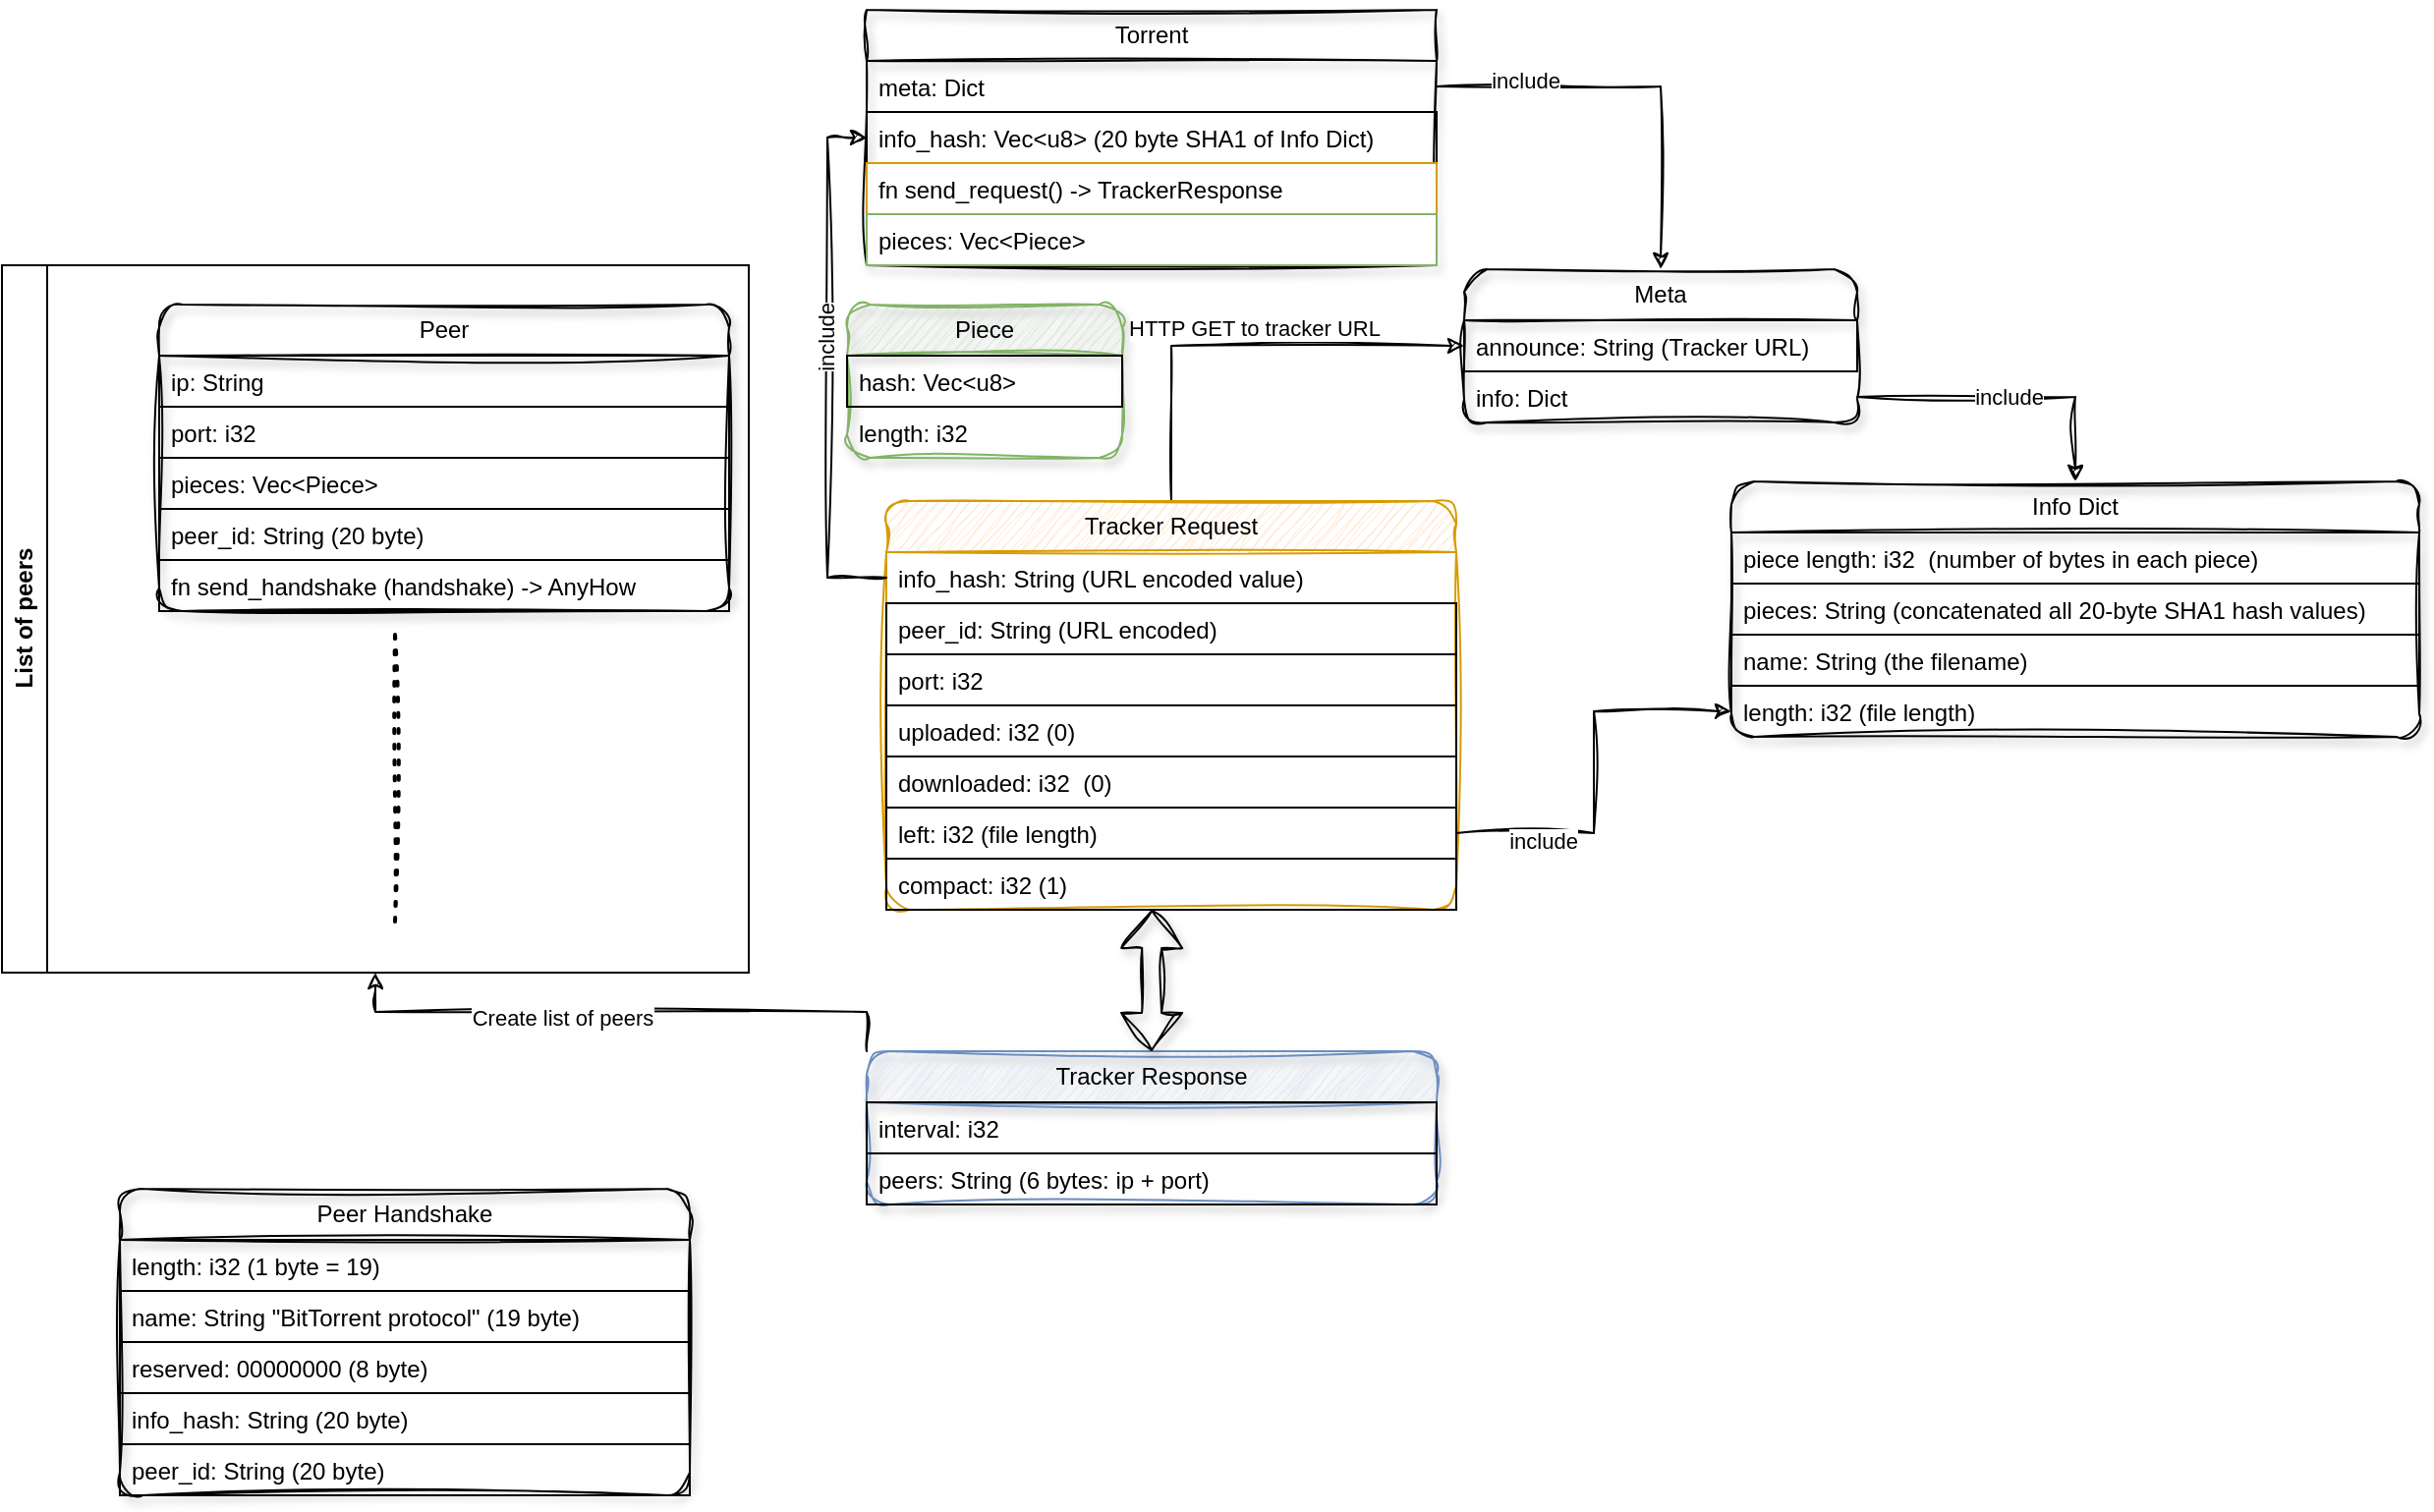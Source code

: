 <mxfile version="22.1.11" type="github">
  <diagram name="Page-1" id="eKjKgYixJi5TDtqVLOn3">
    <mxGraphModel dx="1781" dy="647" grid="1" gridSize="10" guides="1" tooltips="1" connect="1" arrows="1" fold="1" page="1" pageScale="1" pageWidth="827" pageHeight="1169" math="0" shadow="0">
      <root>
        <mxCell id="0" />
        <mxCell id="1" parent="0" />
        <mxCell id="oLRO9ITSkGWr4g-rrFDi-9" value="Meta" style="swimlane;fontStyle=0;childLayout=stackLayout;horizontal=1;startSize=26;fillColor=none;horizontalStack=0;resizeParent=1;resizeParentMax=0;resizeLast=0;collapsible=1;marginBottom=0;whiteSpace=wrap;html=1;sketch=1;curveFitting=1;jiggle=2;shadow=1;rounded=1;" vertex="1" parent="1">
          <mxGeometry x="314" y="192" width="200" height="78" as="geometry" />
        </mxCell>
        <mxCell id="oLRO9ITSkGWr4g-rrFDi-10" value="announce: String (Tracker URL)" style="text;strokeColor=default;fillColor=none;align=left;verticalAlign=top;spacingLeft=4;spacingRight=4;overflow=hidden;rotatable=0;points=[[0,0.5],[1,0.5]];portConstraint=eastwest;whiteSpace=wrap;html=1;" vertex="1" parent="oLRO9ITSkGWr4g-rrFDi-9">
          <mxGeometry y="26" width="200" height="26" as="geometry" />
        </mxCell>
        <mxCell id="oLRO9ITSkGWr4g-rrFDi-11" value="info: Dict" style="text;strokeColor=none;fillColor=none;align=left;verticalAlign=top;spacingLeft=4;spacingRight=4;overflow=hidden;rotatable=0;points=[[0,0.5],[1,0.5]];portConstraint=eastwest;whiteSpace=wrap;html=1;" vertex="1" parent="oLRO9ITSkGWr4g-rrFDi-9">
          <mxGeometry y="52" width="200" height="26" as="geometry" />
        </mxCell>
        <mxCell id="oLRO9ITSkGWr4g-rrFDi-13" value="Info Dict" style="swimlane;fontStyle=0;childLayout=stackLayout;horizontal=1;startSize=26;fillColor=none;horizontalStack=0;resizeParent=1;resizeParentMax=0;resizeLast=0;collapsible=1;marginBottom=0;whiteSpace=wrap;html=1;sketch=1;curveFitting=1;jiggle=2;rounded=1;shadow=1;" vertex="1" parent="1">
          <mxGeometry x="450" y="300" width="350" height="130" as="geometry" />
        </mxCell>
        <mxCell id="oLRO9ITSkGWr4g-rrFDi-14" value="piece length: i32 &amp;nbsp;(number of bytes in each piece)" style="text;strokeColor=default;fillColor=none;align=left;verticalAlign=top;spacingLeft=4;spacingRight=4;overflow=hidden;rotatable=0;points=[[0,0.5],[1,0.5]];portConstraint=eastwest;whiteSpace=wrap;html=1;" vertex="1" parent="oLRO9ITSkGWr4g-rrFDi-13">
          <mxGeometry y="26" width="350" height="26" as="geometry" />
        </mxCell>
        <mxCell id="oLRO9ITSkGWr4g-rrFDi-15" value="pieces: String (concatenated&amp;nbsp;all 20-byte SHA1 hash values)" style="text;strokeColor=default;fillColor=none;align=left;verticalAlign=top;spacingLeft=4;spacingRight=4;overflow=hidden;rotatable=0;points=[[0,0.5],[1,0.5]];portConstraint=eastwest;whiteSpace=wrap;html=1;" vertex="1" parent="oLRO9ITSkGWr4g-rrFDi-13">
          <mxGeometry y="52" width="350" height="26" as="geometry" />
        </mxCell>
        <mxCell id="oLRO9ITSkGWr4g-rrFDi-17" value="name: String (the filename)" style="text;strokeColor=default;fillColor=none;align=left;verticalAlign=top;spacingLeft=4;spacingRight=4;overflow=hidden;rotatable=0;points=[[0,0.5],[1,0.5]];portConstraint=eastwest;whiteSpace=wrap;html=1;" vertex="1" parent="oLRO9ITSkGWr4g-rrFDi-13">
          <mxGeometry y="78" width="350" height="26" as="geometry" />
        </mxCell>
        <mxCell id="oLRO9ITSkGWr4g-rrFDi-18" value="length: i32 (file length)" style="text;strokeColor=none;fillColor=none;align=left;verticalAlign=top;spacingLeft=4;spacingRight=4;overflow=hidden;rotatable=0;points=[[0,0.5],[1,0.5]];portConstraint=eastwest;whiteSpace=wrap;html=1;" vertex="1" parent="oLRO9ITSkGWr4g-rrFDi-13">
          <mxGeometry y="104" width="350" height="26" as="geometry" />
        </mxCell>
        <mxCell id="oLRO9ITSkGWr4g-rrFDi-19" value="include" style="edgeStyle=orthogonalEdgeStyle;rounded=0;orthogonalLoop=1;jettySize=auto;html=1;entryX=0.5;entryY=0;entryDx=0;entryDy=0;sketch=1;curveFitting=1;jiggle=2;" edge="1" parent="1" source="oLRO9ITSkGWr4g-rrFDi-11" target="oLRO9ITSkGWr4g-rrFDi-13">
          <mxGeometry relative="1" as="geometry" />
        </mxCell>
        <mxCell id="oLRO9ITSkGWr4g-rrFDi-20" value="Piece" style="swimlane;fontStyle=0;childLayout=stackLayout;horizontal=1;startSize=26;fillColor=#d5e8d4;horizontalStack=0;resizeParent=1;resizeParentMax=0;resizeLast=0;collapsible=1;marginBottom=0;whiteSpace=wrap;html=1;sketch=1;curveFitting=1;jiggle=2;rounded=1;shadow=1;strokeColor=#82b366;" vertex="1" parent="1">
          <mxGeometry y="210" width="140" height="78" as="geometry" />
        </mxCell>
        <mxCell id="oLRO9ITSkGWr4g-rrFDi-21" value="hash: Vec&amp;lt;u8&amp;gt;" style="text;strokeColor=default;fillColor=none;align=left;verticalAlign=top;spacingLeft=4;spacingRight=4;overflow=hidden;rotatable=0;points=[[0,0.5],[1,0.5]];portConstraint=eastwest;whiteSpace=wrap;html=1;" vertex="1" parent="oLRO9ITSkGWr4g-rrFDi-20">
          <mxGeometry y="26" width="140" height="26" as="geometry" />
        </mxCell>
        <mxCell id="oLRO9ITSkGWr4g-rrFDi-22" value="length: i32" style="text;strokeColor=none;fillColor=none;align=left;verticalAlign=top;spacingLeft=4;spacingRight=4;overflow=hidden;rotatable=0;points=[[0,0.5],[1,0.5]];portConstraint=eastwest;whiteSpace=wrap;html=1;" vertex="1" parent="oLRO9ITSkGWr4g-rrFDi-20">
          <mxGeometry y="52" width="140" height="26" as="geometry" />
        </mxCell>
        <mxCell id="oLRO9ITSkGWr4g-rrFDi-23" value="Torrent" style="swimlane;fontStyle=0;childLayout=stackLayout;horizontal=1;startSize=26;fillColor=none;horizontalStack=0;resizeParent=1;resizeParentMax=0;resizeLast=0;collapsible=1;marginBottom=0;whiteSpace=wrap;html=1;sketch=1;curveFitting=1;jiggle=2;shadow=1;" vertex="1" parent="1">
          <mxGeometry x="10" y="60" width="290" height="130" as="geometry" />
        </mxCell>
        <mxCell id="oLRO9ITSkGWr4g-rrFDi-24" value="meta: Dict" style="text;strokeColor=none;fillColor=none;align=left;verticalAlign=top;spacingLeft=4;spacingRight=4;overflow=hidden;rotatable=0;points=[[0,0.5],[1,0.5]];portConstraint=eastwest;whiteSpace=wrap;html=1;labelBorderColor=none;" vertex="1" parent="oLRO9ITSkGWr4g-rrFDi-23">
          <mxGeometry y="26" width="290" height="26" as="geometry" />
        </mxCell>
        <mxCell id="oLRO9ITSkGWr4g-rrFDi-25" value="info_hash: Vec&amp;lt;u8&amp;gt; (20 byte SHA1 of Info Dict)&amp;nbsp;" style="text;strokeColor=default;fillColor=none;align=left;verticalAlign=top;spacingLeft=4;spacingRight=4;overflow=hidden;rotatable=0;points=[[0,0.5],[1,0.5]];portConstraint=eastwest;whiteSpace=wrap;html=1;" vertex="1" parent="oLRO9ITSkGWr4g-rrFDi-23">
          <mxGeometry y="52" width="290" height="26" as="geometry" />
        </mxCell>
        <mxCell id="oLRO9ITSkGWr4g-rrFDi-72" value="fn send_request() -&amp;gt; TrackerResponse" style="text;strokeColor=#d79b00;fillColor=default;align=left;verticalAlign=top;spacingLeft=4;spacingRight=4;overflow=hidden;rotatable=0;points=[[0,0.5],[1,0.5]];portConstraint=eastwest;whiteSpace=wrap;html=1;" vertex="1" parent="oLRO9ITSkGWr4g-rrFDi-23">
          <mxGeometry y="78" width="290" height="26" as="geometry" />
        </mxCell>
        <mxCell id="oLRO9ITSkGWr4g-rrFDi-74" value="pieces: Vec&amp;lt;Piece&amp;gt;" style="text;strokeColor=#82b366;fillColor=default;align=left;verticalAlign=top;spacingLeft=4;spacingRight=4;overflow=hidden;rotatable=0;points=[[0,0.5],[1,0.5]];portConstraint=eastwest;whiteSpace=wrap;html=1;" vertex="1" parent="oLRO9ITSkGWr4g-rrFDi-23">
          <mxGeometry y="104" width="290" height="26" as="geometry" />
        </mxCell>
        <mxCell id="oLRO9ITSkGWr4g-rrFDi-26" style="edgeStyle=orthogonalEdgeStyle;rounded=0;orthogonalLoop=1;jettySize=auto;html=1;entryX=0.5;entryY=0;entryDx=0;entryDy=0;sketch=1;curveFitting=1;jiggle=2;" edge="1" parent="1" source="oLRO9ITSkGWr4g-rrFDi-24" target="oLRO9ITSkGWr4g-rrFDi-9">
          <mxGeometry relative="1" as="geometry" />
        </mxCell>
        <mxCell id="oLRO9ITSkGWr4g-rrFDi-42" value="include" style="edgeLabel;html=1;align=center;verticalAlign=middle;resizable=0;points=[];" vertex="1" connectable="0" parent="oLRO9ITSkGWr4g-rrFDi-26">
          <mxGeometry x="-0.567" y="3" relative="1" as="geometry">
            <mxPoint as="offset" />
          </mxGeometry>
        </mxCell>
        <mxCell id="oLRO9ITSkGWr4g-rrFDi-39" style="edgeStyle=orthogonalEdgeStyle;rounded=0;orthogonalLoop=1;jettySize=auto;html=1;entryX=0;entryY=0.5;entryDx=0;entryDy=0;sketch=1;curveFitting=1;jiggle=2;" edge="1" parent="1" source="oLRO9ITSkGWr4g-rrFDi-28" target="oLRO9ITSkGWr4g-rrFDi-10">
          <mxGeometry relative="1" as="geometry" />
        </mxCell>
        <mxCell id="oLRO9ITSkGWr4g-rrFDi-40" value="HTTP GET to tracker URL" style="edgeLabel;html=1;align=center;verticalAlign=middle;resizable=0;points=[];" vertex="1" connectable="0" parent="oLRO9ITSkGWr4g-rrFDi-39">
          <mxGeometry x="-0.193" y="-2" relative="1" as="geometry">
            <mxPoint x="29" y="-11" as="offset" />
          </mxGeometry>
        </mxCell>
        <mxCell id="oLRO9ITSkGWr4g-rrFDi-28" value="Tracker Request" style="swimlane;fontStyle=0;childLayout=stackLayout;horizontal=1;startSize=26;fillColor=#ffe6cc;horizontalStack=0;resizeParent=1;resizeParentMax=0;resizeLast=0;collapsible=1;marginBottom=0;whiteSpace=wrap;html=1;sketch=1;curveFitting=1;jiggle=2;rounded=1;strokeColor=#d79b00;" vertex="1" parent="1">
          <mxGeometry x="20" y="310" width="290" height="208" as="geometry" />
        </mxCell>
        <mxCell id="oLRO9ITSkGWr4g-rrFDi-29" value="info_hash: String (URL encoded value)" style="text;strokeColor=none;fillColor=none;align=left;verticalAlign=top;spacingLeft=4;spacingRight=4;overflow=hidden;rotatable=0;points=[[0,0.5],[1,0.5]];portConstraint=eastwest;whiteSpace=wrap;html=1;labelBorderColor=none;" vertex="1" parent="oLRO9ITSkGWr4g-rrFDi-28">
          <mxGeometry y="26" width="290" height="26" as="geometry" />
        </mxCell>
        <mxCell id="oLRO9ITSkGWr4g-rrFDi-30" value="peer_id: String (URL encoded)" style="text;strokeColor=default;fillColor=none;align=left;verticalAlign=top;spacingLeft=4;spacingRight=4;overflow=hidden;rotatable=0;points=[[0,0.5],[1,0.5]];portConstraint=eastwest;whiteSpace=wrap;html=1;" vertex="1" parent="oLRO9ITSkGWr4g-rrFDi-28">
          <mxGeometry y="52" width="290" height="26" as="geometry" />
        </mxCell>
        <mxCell id="oLRO9ITSkGWr4g-rrFDi-31" value="port: i32" style="text;strokeColor=default;fillColor=none;align=left;verticalAlign=top;spacingLeft=4;spacingRight=4;overflow=hidden;rotatable=0;points=[[0,0.5],[1,0.5]];portConstraint=eastwest;whiteSpace=wrap;html=1;" vertex="1" parent="oLRO9ITSkGWr4g-rrFDi-28">
          <mxGeometry y="78" width="290" height="26" as="geometry" />
        </mxCell>
        <mxCell id="oLRO9ITSkGWr4g-rrFDi-32" value="uploaded: i32 (0)" style="text;strokeColor=default;fillColor=none;align=left;verticalAlign=top;spacingLeft=4;spacingRight=4;overflow=hidden;rotatable=0;points=[[0,0.5],[1,0.5]];portConstraint=eastwest;whiteSpace=wrap;html=1;" vertex="1" parent="oLRO9ITSkGWr4g-rrFDi-28">
          <mxGeometry y="104" width="290" height="26" as="geometry" />
        </mxCell>
        <mxCell id="oLRO9ITSkGWr4g-rrFDi-33" value="downloaded: i32 &amp;nbsp;(0)" style="text;strokeColor=default;fillColor=none;align=left;verticalAlign=top;spacingLeft=4;spacingRight=4;overflow=hidden;rotatable=0;points=[[0,0.5],[1,0.5]];portConstraint=eastwest;whiteSpace=wrap;html=1;" vertex="1" parent="oLRO9ITSkGWr4g-rrFDi-28">
          <mxGeometry y="130" width="290" height="26" as="geometry" />
        </mxCell>
        <mxCell id="oLRO9ITSkGWr4g-rrFDi-34" value="left: i32 (file length)" style="text;strokeColor=default;fillColor=none;align=left;verticalAlign=top;spacingLeft=4;spacingRight=4;overflow=hidden;rotatable=0;points=[[0,0.5],[1,0.5]];portConstraint=eastwest;whiteSpace=wrap;html=1;" vertex="1" parent="oLRO9ITSkGWr4g-rrFDi-28">
          <mxGeometry y="156" width="290" height="26" as="geometry" />
        </mxCell>
        <mxCell id="oLRO9ITSkGWr4g-rrFDi-35" value="compact: i32 (1)" style="text;strokeColor=default;fillColor=none;align=left;verticalAlign=top;spacingLeft=4;spacingRight=4;overflow=hidden;rotatable=0;points=[[0,0.5],[1,0.5]];portConstraint=eastwest;whiteSpace=wrap;html=1;" vertex="1" parent="oLRO9ITSkGWr4g-rrFDi-28">
          <mxGeometry y="182" width="290" height="26" as="geometry" />
        </mxCell>
        <mxCell id="oLRO9ITSkGWr4g-rrFDi-36" style="edgeStyle=orthogonalEdgeStyle;rounded=0;orthogonalLoop=1;jettySize=auto;html=1;entryX=0;entryY=0.5;entryDx=0;entryDy=0;sketch=1;curveFitting=1;jiggle=2;" edge="1" parent="1" source="oLRO9ITSkGWr4g-rrFDi-34" target="oLRO9ITSkGWr4g-rrFDi-18">
          <mxGeometry relative="1" as="geometry" />
        </mxCell>
        <mxCell id="oLRO9ITSkGWr4g-rrFDi-44" value="include" style="edgeLabel;html=1;align=center;verticalAlign=middle;resizable=0;points=[];" vertex="1" connectable="0" parent="oLRO9ITSkGWr4g-rrFDi-36">
          <mxGeometry x="-0.568" y="-4" relative="1" as="geometry">
            <mxPoint as="offset" />
          </mxGeometry>
        </mxCell>
        <mxCell id="oLRO9ITSkGWr4g-rrFDi-37" style="edgeStyle=orthogonalEdgeStyle;rounded=0;orthogonalLoop=1;jettySize=auto;html=1;entryX=0;entryY=0.5;entryDx=0;entryDy=0;sketch=1;curveFitting=1;jiggle=2;" edge="1" parent="1" source="oLRO9ITSkGWr4g-rrFDi-29" target="oLRO9ITSkGWr4g-rrFDi-25">
          <mxGeometry relative="1" as="geometry" />
        </mxCell>
        <mxCell id="oLRO9ITSkGWr4g-rrFDi-43" value="include" style="edgeLabel;html=1;align=center;verticalAlign=middle;resizable=0;points=[];rotation=-90;" vertex="1" connectable="0" parent="oLRO9ITSkGWr4g-rrFDi-37">
          <mxGeometry x="0.111" y="1" relative="1" as="geometry">
            <mxPoint as="offset" />
          </mxGeometry>
        </mxCell>
        <mxCell id="oLRO9ITSkGWr4g-rrFDi-70" style="edgeStyle=orthogonalEdgeStyle;rounded=0;orthogonalLoop=1;jettySize=auto;html=1;exitX=0;exitY=0;exitDx=0;exitDy=0;entryX=0.5;entryY=1;entryDx=0;entryDy=0;sketch=1;curveFitting=1;jiggle=2;shadow=0;" edge="1" parent="1" source="oLRO9ITSkGWr4g-rrFDi-45" target="oLRO9ITSkGWr4g-rrFDi-67">
          <mxGeometry relative="1" as="geometry" />
        </mxCell>
        <mxCell id="oLRO9ITSkGWr4g-rrFDi-71" value="Create list of peers" style="edgeLabel;html=1;align=center;verticalAlign=middle;resizable=0;points=[];" vertex="1" connectable="0" parent="oLRO9ITSkGWr4g-rrFDi-70">
          <mxGeometry x="0.207" y="3" relative="1" as="geometry">
            <mxPoint as="offset" />
          </mxGeometry>
        </mxCell>
        <mxCell id="oLRO9ITSkGWr4g-rrFDi-45" value="Tracker Response" style="swimlane;fontStyle=0;childLayout=stackLayout;horizontal=1;startSize=26;fillColor=#dae8fc;horizontalStack=0;resizeParent=1;resizeParentMax=0;resizeLast=0;collapsible=1;marginBottom=0;whiteSpace=wrap;html=1;sketch=1;curveFitting=1;jiggle=2;rounded=1;shadow=1;strokeColor=#6c8ebf;" vertex="1" parent="1">
          <mxGeometry x="10" y="590" width="290" height="78" as="geometry" />
        </mxCell>
        <mxCell id="oLRO9ITSkGWr4g-rrFDi-48" value="interval: i32" style="text;strokeColor=default;fillColor=none;align=left;verticalAlign=top;spacingLeft=4;spacingRight=4;overflow=hidden;rotatable=0;points=[[0,0.5],[1,0.5]];portConstraint=eastwest;whiteSpace=wrap;html=1;" vertex="1" parent="oLRO9ITSkGWr4g-rrFDi-45">
          <mxGeometry y="26" width="290" height="26" as="geometry" />
        </mxCell>
        <mxCell id="oLRO9ITSkGWr4g-rrFDi-49" value="peers: String (6 bytes: ip + port)" style="text;strokeColor=default;fillColor=none;align=left;verticalAlign=top;spacingLeft=4;spacingRight=4;overflow=hidden;rotatable=0;points=[[0,0.5],[1,0.5]];portConstraint=eastwest;whiteSpace=wrap;html=1;" vertex="1" parent="oLRO9ITSkGWr4g-rrFDi-45">
          <mxGeometry y="52" width="290" height="26" as="geometry" />
        </mxCell>
        <mxCell id="oLRO9ITSkGWr4g-rrFDi-53" value="" style="shape=flexArrow;endArrow=classic;startArrow=classic;html=1;rounded=1;exitX=0.5;exitY=0;exitDx=0;exitDy=0;entryX=0.466;entryY=1;entryDx=0;entryDy=0;entryPerimeter=0;sketch=1;curveFitting=1;jiggle=2;shadow=1;" edge="1" parent="1" source="oLRO9ITSkGWr4g-rrFDi-45" target="oLRO9ITSkGWr4g-rrFDi-35">
          <mxGeometry width="100" height="100" relative="1" as="geometry">
            <mxPoint x="150" y="584.5" as="sourcePoint" />
            <mxPoint x="155" y="490" as="targetPoint" />
          </mxGeometry>
        </mxCell>
        <mxCell id="oLRO9ITSkGWr4g-rrFDi-55" value="Peer Handshake" style="swimlane;fontStyle=0;childLayout=stackLayout;horizontal=1;startSize=26;fillColor=none;horizontalStack=0;resizeParent=1;resizeParentMax=0;resizeLast=0;collapsible=1;marginBottom=0;whiteSpace=wrap;html=1;sketch=1;curveFitting=1;jiggle=2;rounded=1;shadow=1;" vertex="1" parent="1">
          <mxGeometry x="-370" y="660" width="290" height="156" as="geometry" />
        </mxCell>
        <mxCell id="oLRO9ITSkGWr4g-rrFDi-56" value="length: i32 (1 byte = 19)" style="text;strokeColor=default;fillColor=none;align=left;verticalAlign=top;spacingLeft=4;spacingRight=4;overflow=hidden;rotatable=0;points=[[0,0.5],[1,0.5]];portConstraint=eastwest;whiteSpace=wrap;html=1;" vertex="1" parent="oLRO9ITSkGWr4g-rrFDi-55">
          <mxGeometry y="26" width="290" height="26" as="geometry" />
        </mxCell>
        <mxCell id="oLRO9ITSkGWr4g-rrFDi-57" value="name: String &quot;BitTorrent protocol&quot; (19 byte)" style="text;strokeColor=default;fillColor=none;align=left;verticalAlign=top;spacingLeft=4;spacingRight=4;overflow=hidden;rotatable=0;points=[[0,0.5],[1,0.5]];portConstraint=eastwest;whiteSpace=wrap;html=1;" vertex="1" parent="oLRO9ITSkGWr4g-rrFDi-55">
          <mxGeometry y="52" width="290" height="26" as="geometry" />
        </mxCell>
        <mxCell id="oLRO9ITSkGWr4g-rrFDi-58" value="reserved: 00000000 (8 byte)" style="text;strokeColor=default;fillColor=none;align=left;verticalAlign=top;spacingLeft=4;spacingRight=4;overflow=hidden;rotatable=0;points=[[0,0.5],[1,0.5]];portConstraint=eastwest;whiteSpace=wrap;html=1;" vertex="1" parent="oLRO9ITSkGWr4g-rrFDi-55">
          <mxGeometry y="78" width="290" height="26" as="geometry" />
        </mxCell>
        <mxCell id="oLRO9ITSkGWr4g-rrFDi-59" value="info_hash: String (20 byte)" style="text;strokeColor=default;fillColor=none;align=left;verticalAlign=top;spacingLeft=4;spacingRight=4;overflow=hidden;rotatable=0;points=[[0,0.5],[1,0.5]];portConstraint=eastwest;whiteSpace=wrap;html=1;" vertex="1" parent="oLRO9ITSkGWr4g-rrFDi-55">
          <mxGeometry y="104" width="290" height="26" as="geometry" />
        </mxCell>
        <mxCell id="oLRO9ITSkGWr4g-rrFDi-60" value="peer_id: String (20 byte)" style="text;strokeColor=default;fillColor=none;align=left;verticalAlign=top;spacingLeft=4;spacingRight=4;overflow=hidden;rotatable=0;points=[[0,0.5],[1,0.5]];portConstraint=eastwest;whiteSpace=wrap;html=1;" vertex="1" parent="oLRO9ITSkGWr4g-rrFDi-55">
          <mxGeometry y="130" width="290" height="26" as="geometry" />
        </mxCell>
        <mxCell id="oLRO9ITSkGWr4g-rrFDi-61" value="Peer" style="swimlane;fontStyle=0;childLayout=stackLayout;horizontal=1;startSize=26;fillColor=none;horizontalStack=0;resizeParent=1;resizeParentMax=0;resizeLast=0;collapsible=1;marginBottom=0;whiteSpace=wrap;html=1;sketch=1;curveFitting=1;jiggle=2;rounded=1;shadow=1;" vertex="1" parent="1">
          <mxGeometry x="-350" y="210" width="290" height="156" as="geometry" />
        </mxCell>
        <mxCell id="oLRO9ITSkGWr4g-rrFDi-62" value="ip: String" style="text;strokeColor=default;fillColor=none;align=left;verticalAlign=top;spacingLeft=4;spacingRight=4;overflow=hidden;rotatable=0;points=[[0,0.5],[1,0.5]];portConstraint=eastwest;whiteSpace=wrap;html=1;" vertex="1" parent="oLRO9ITSkGWr4g-rrFDi-61">
          <mxGeometry y="26" width="290" height="26" as="geometry" />
        </mxCell>
        <mxCell id="oLRO9ITSkGWr4g-rrFDi-63" value="port: i32" style="text;strokeColor=default;fillColor=none;align=left;verticalAlign=top;spacingLeft=4;spacingRight=4;overflow=hidden;rotatable=0;points=[[0,0.5],[1,0.5]];portConstraint=eastwest;whiteSpace=wrap;html=1;" vertex="1" parent="oLRO9ITSkGWr4g-rrFDi-61">
          <mxGeometry y="52" width="290" height="26" as="geometry" />
        </mxCell>
        <mxCell id="oLRO9ITSkGWr4g-rrFDi-64" value="pieces: Vec&amp;lt;Piece&amp;gt;" style="text;strokeColor=default;fillColor=none;align=left;verticalAlign=top;spacingLeft=4;spacingRight=4;overflow=hidden;rotatable=0;points=[[0,0.5],[1,0.5]];portConstraint=eastwest;whiteSpace=wrap;html=1;" vertex="1" parent="oLRO9ITSkGWr4g-rrFDi-61">
          <mxGeometry y="78" width="290" height="26" as="geometry" />
        </mxCell>
        <mxCell id="oLRO9ITSkGWr4g-rrFDi-66" value="peer_id: String (20 byte)" style="text;strokeColor=default;fillColor=none;align=left;verticalAlign=top;spacingLeft=4;spacingRight=4;overflow=hidden;rotatable=0;points=[[0,0.5],[1,0.5]];portConstraint=eastwest;whiteSpace=wrap;html=1;" vertex="1" parent="oLRO9ITSkGWr4g-rrFDi-61">
          <mxGeometry y="104" width="290" height="26" as="geometry" />
        </mxCell>
        <mxCell id="oLRO9ITSkGWr4g-rrFDi-75" value="fn send_handshake (handshake) -&amp;gt; AnyHow &amp;nbsp;" style="text;strokeColor=default;fillColor=none;align=left;verticalAlign=top;spacingLeft=4;spacingRight=4;overflow=hidden;rotatable=0;points=[[0,0.5],[1,0.5]];portConstraint=eastwest;whiteSpace=wrap;html=1;" vertex="1" parent="oLRO9ITSkGWr4g-rrFDi-61">
          <mxGeometry y="130" width="290" height="26" as="geometry" />
        </mxCell>
        <mxCell id="oLRO9ITSkGWr4g-rrFDi-67" value="List of peers" style="swimlane;horizontal=0;whiteSpace=wrap;html=1;" vertex="1" parent="1">
          <mxGeometry x="-430" y="190" width="380" height="360" as="geometry" />
        </mxCell>
        <mxCell id="oLRO9ITSkGWr4g-rrFDi-69" value="" style="endArrow=none;dashed=1;html=1;dashPattern=1 3;strokeWidth=2;rounded=0;sketch=1;curveFitting=1;jiggle=2;shadow=0;" edge="1" parent="oLRO9ITSkGWr4g-rrFDi-67">
          <mxGeometry width="50" height="50" relative="1" as="geometry">
            <mxPoint x="200" y="334" as="sourcePoint" />
            <mxPoint x="200" y="188" as="targetPoint" />
          </mxGeometry>
        </mxCell>
      </root>
    </mxGraphModel>
  </diagram>
</mxfile>

